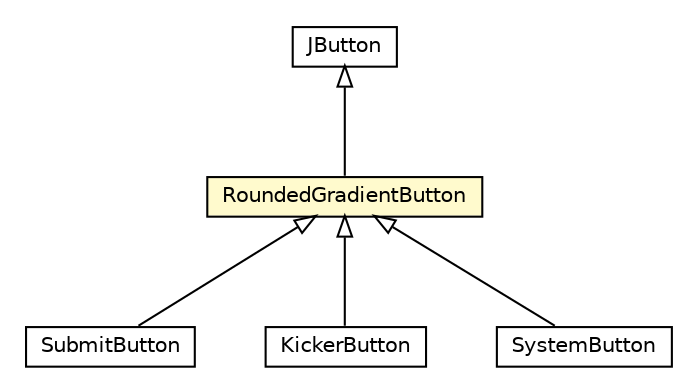 #!/usr/local/bin/dot
#
# Class diagram 
# Generated by UMLGraph version 5.1 (http://www.umlgraph.org/)
#

digraph G {
	edge [fontname="Helvetica",fontsize=10,labelfontname="Helvetica",labelfontsize=10];
	node [fontname="Helvetica",fontsize=10,shape=plaintext];
	nodesep=0.25;
	ranksep=0.5;
	// org.universAAL.ui.gui.swing.bluesteelLAF.support.SubmitButton
	c8265771 [label=<<table title="org.universAAL.ui.gui.swing.bluesteelLAF.support.SubmitButton" border="0" cellborder="1" cellspacing="0" cellpadding="2" port="p" href="./SubmitButton.html">
		<tr><td><table border="0" cellspacing="0" cellpadding="1">
<tr><td align="center" balign="center"> SubmitButton </td></tr>
		</table></td></tr>
		</table>>, fontname="Helvetica", fontcolor="black", fontsize=10.0];
	// org.universAAL.ui.gui.swing.bluesteelLAF.support.KickerButton
	c8265772 [label=<<table title="org.universAAL.ui.gui.swing.bluesteelLAF.support.KickerButton" border="0" cellborder="1" cellspacing="0" cellpadding="2" port="p" href="./KickerButton.html">
		<tr><td><table border="0" cellspacing="0" cellpadding="1">
<tr><td align="center" balign="center"> KickerButton </td></tr>
		</table></td></tr>
		</table>>, fontname="Helvetica", fontcolor="black", fontsize=10.0];
	// org.universAAL.ui.gui.swing.bluesteelLAF.support.RoundedGradientButton
	c8265774 [label=<<table title="org.universAAL.ui.gui.swing.bluesteelLAF.support.RoundedGradientButton" border="0" cellborder="1" cellspacing="0" cellpadding="2" port="p" bgcolor="lemonChiffon" href="./RoundedGradientButton.html">
		<tr><td><table border="0" cellspacing="0" cellpadding="1">
<tr><td align="center" balign="center"> RoundedGradientButton </td></tr>
		</table></td></tr>
		</table>>, fontname="Helvetica", fontcolor="black", fontsize=10.0];
	// org.universAAL.ui.gui.swing.bluesteelLAF.support.SystemButton
	c8265775 [label=<<table title="org.universAAL.ui.gui.swing.bluesteelLAF.support.SystemButton" border="0" cellborder="1" cellspacing="0" cellpadding="2" port="p" href="./SystemButton.html">
		<tr><td><table border="0" cellspacing="0" cellpadding="1">
<tr><td align="center" balign="center"> SystemButton </td></tr>
		</table></td></tr>
		</table>>, fontname="Helvetica", fontcolor="black", fontsize=10.0];
	//org.universAAL.ui.gui.swing.bluesteelLAF.support.SubmitButton extends org.universAAL.ui.gui.swing.bluesteelLAF.support.RoundedGradientButton
	c8265774:p -> c8265771:p [dir=back,arrowtail=empty];
	//org.universAAL.ui.gui.swing.bluesteelLAF.support.KickerButton extends org.universAAL.ui.gui.swing.bluesteelLAF.support.RoundedGradientButton
	c8265774:p -> c8265772:p [dir=back,arrowtail=empty];
	//org.universAAL.ui.gui.swing.bluesteelLAF.support.RoundedGradientButton extends javax.swing.JButton
	c8266298:p -> c8265774:p [dir=back,arrowtail=empty];
	//org.universAAL.ui.gui.swing.bluesteelLAF.support.SystemButton extends org.universAAL.ui.gui.swing.bluesteelLAF.support.RoundedGradientButton
	c8265774:p -> c8265775:p [dir=back,arrowtail=empty];
	// javax.swing.JButton
	c8266298 [label=<<table title="javax.swing.JButton" border="0" cellborder="1" cellspacing="0" cellpadding="2" port="p" href="http://java.sun.com/j2se/1.4.2/docs/api/javax/swing/JButton.html">
		<tr><td><table border="0" cellspacing="0" cellpadding="1">
<tr><td align="center" balign="center"> JButton </td></tr>
		</table></td></tr>
		</table>>, fontname="Helvetica", fontcolor="black", fontsize=10.0];
}

